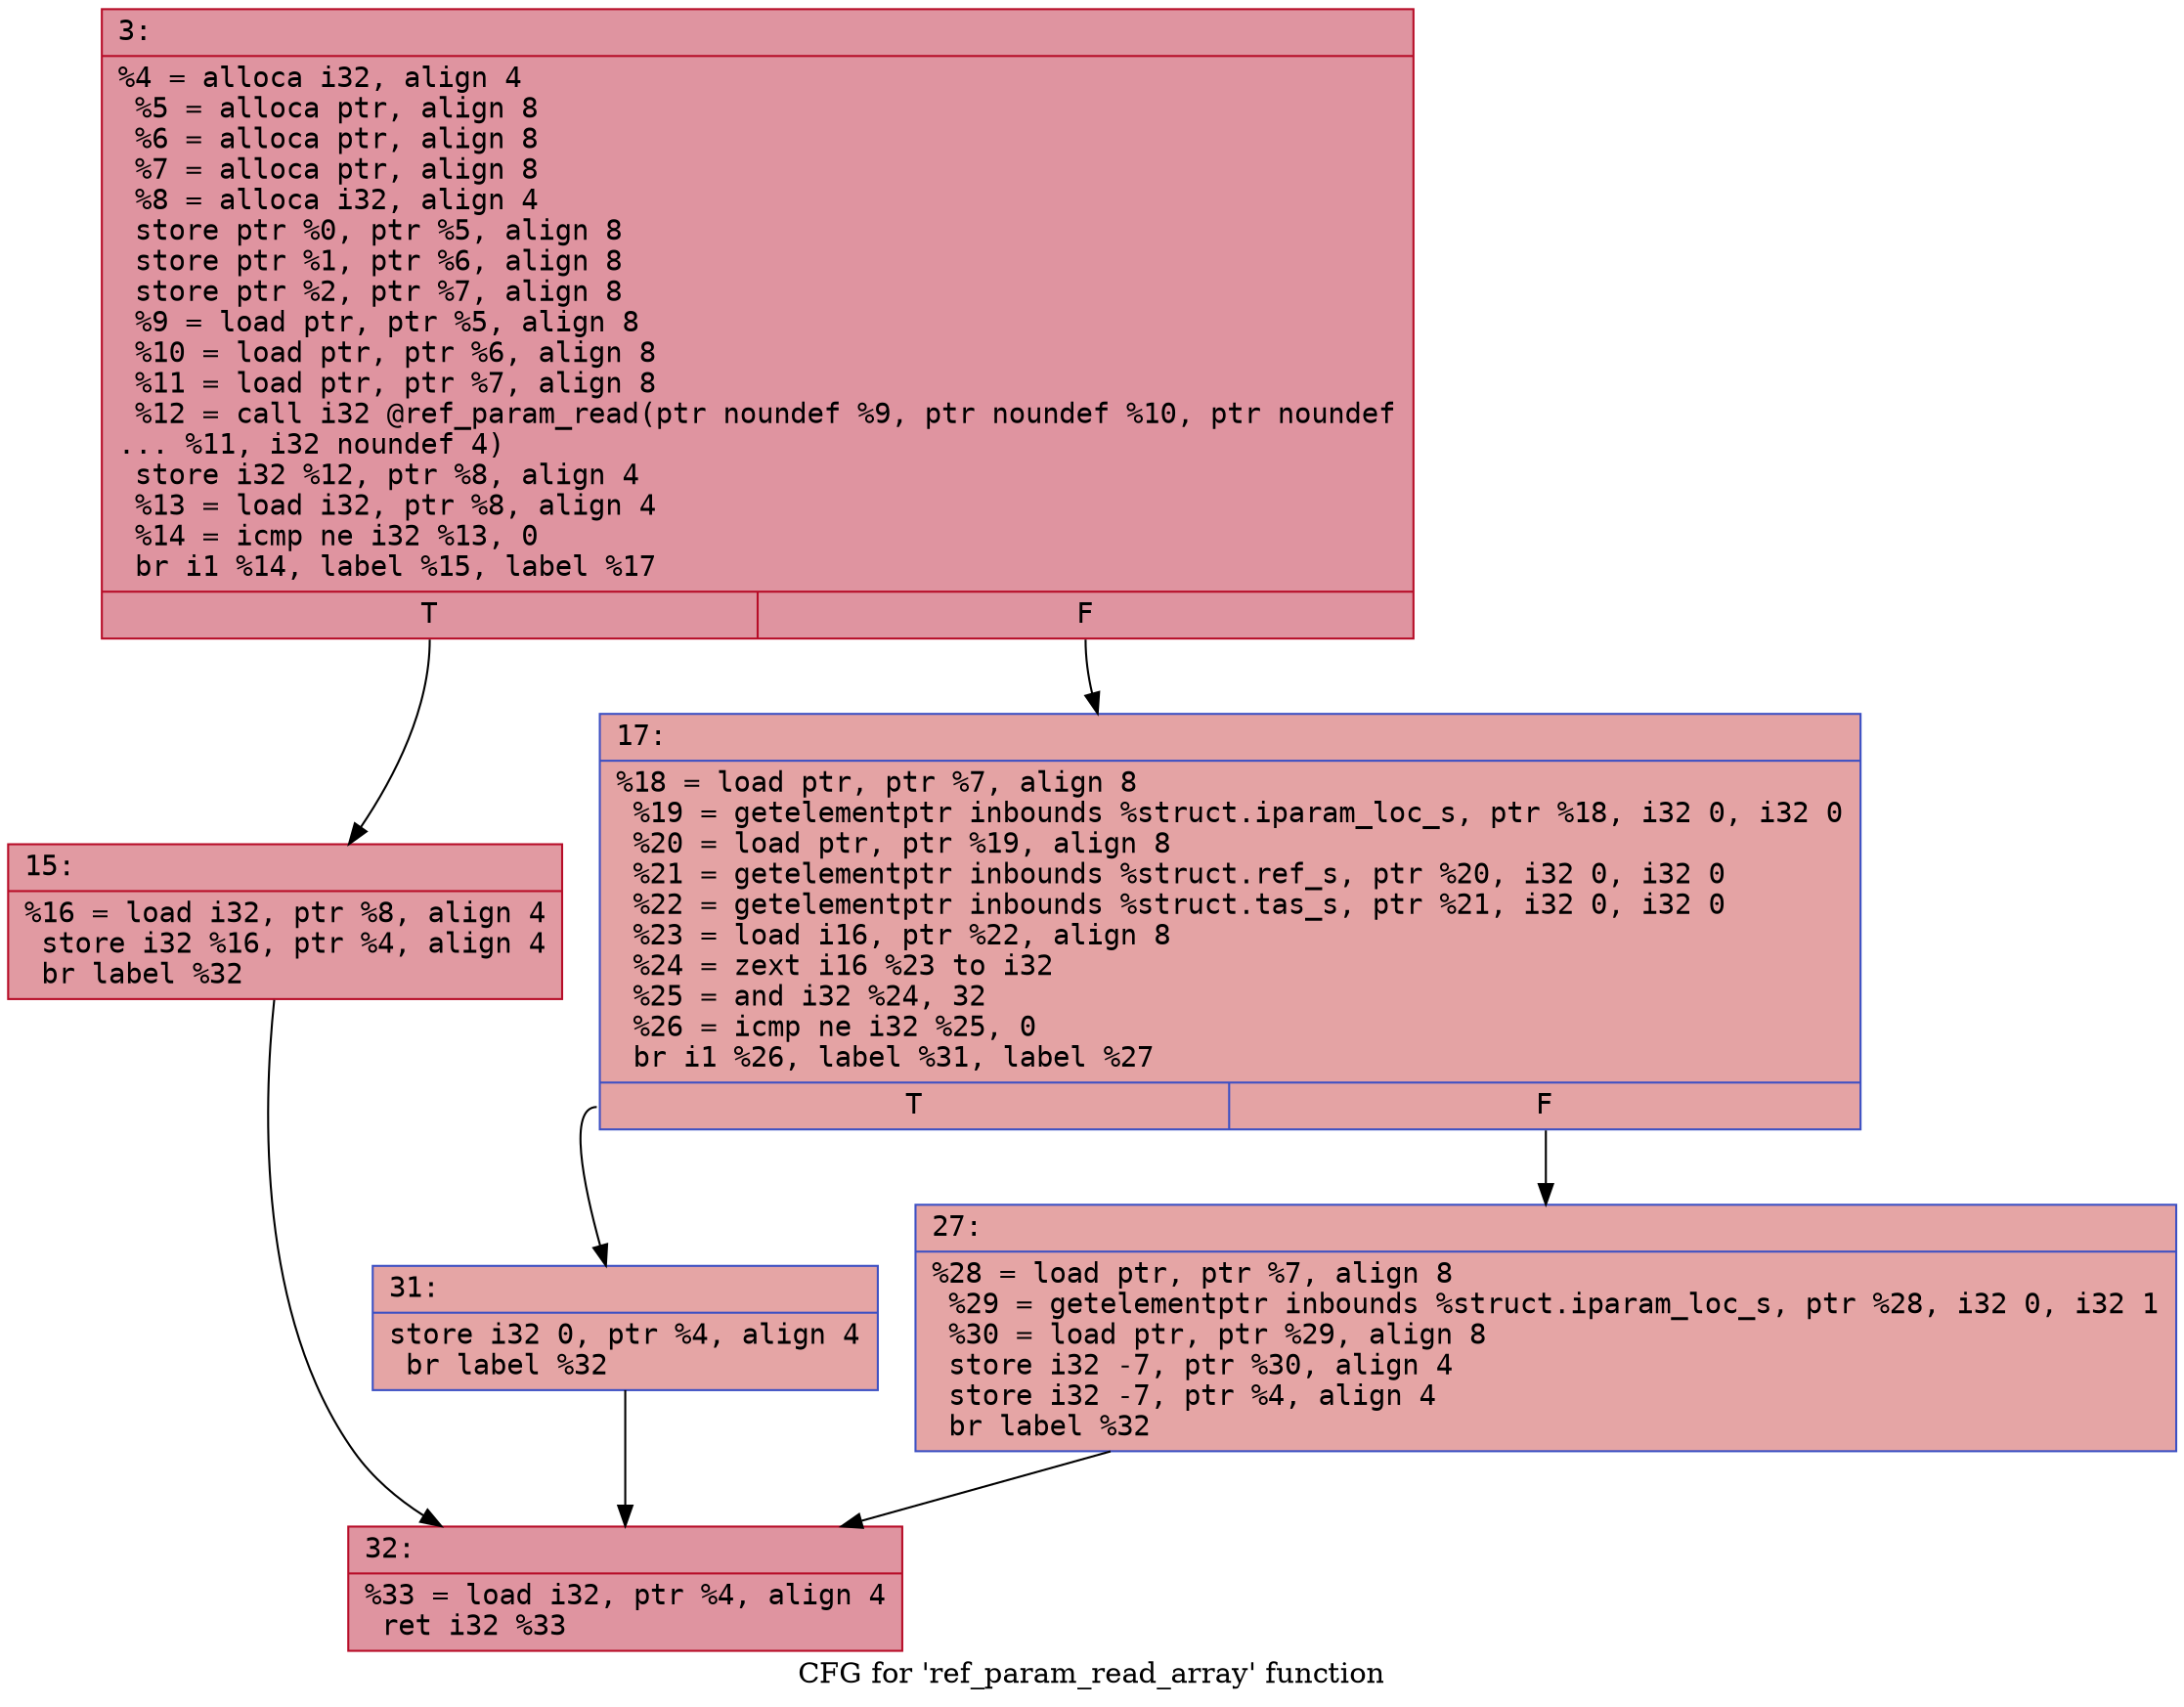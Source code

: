 digraph "CFG for 'ref_param_read_array' function" {
	label="CFG for 'ref_param_read_array' function";

	Node0x6000017aaee0 [shape=record,color="#b70d28ff", style=filled, fillcolor="#b70d2870" fontname="Courier",label="{3:\l|  %4 = alloca i32, align 4\l  %5 = alloca ptr, align 8\l  %6 = alloca ptr, align 8\l  %7 = alloca ptr, align 8\l  %8 = alloca i32, align 4\l  store ptr %0, ptr %5, align 8\l  store ptr %1, ptr %6, align 8\l  store ptr %2, ptr %7, align 8\l  %9 = load ptr, ptr %5, align 8\l  %10 = load ptr, ptr %6, align 8\l  %11 = load ptr, ptr %7, align 8\l  %12 = call i32 @ref_param_read(ptr noundef %9, ptr noundef %10, ptr noundef\l... %11, i32 noundef 4)\l  store i32 %12, ptr %8, align 4\l  %13 = load i32, ptr %8, align 4\l  %14 = icmp ne i32 %13, 0\l  br i1 %14, label %15, label %17\l|{<s0>T|<s1>F}}"];
	Node0x6000017aaee0:s0 -> Node0x6000017ab840[tooltip="3 -> 15\nProbability 62.50%" ];
	Node0x6000017aaee0:s1 -> Node0x6000017ab890[tooltip="3 -> 17\nProbability 37.50%" ];
	Node0x6000017ab840 [shape=record,color="#b70d28ff", style=filled, fillcolor="#bb1b2c70" fontname="Courier",label="{15:\l|  %16 = load i32, ptr %8, align 4\l  store i32 %16, ptr %4, align 4\l  br label %32\l}"];
	Node0x6000017ab840 -> Node0x6000017ab980[tooltip="15 -> 32\nProbability 100.00%" ];
	Node0x6000017ab890 [shape=record,color="#3d50c3ff", style=filled, fillcolor="#c32e3170" fontname="Courier",label="{17:\l|  %18 = load ptr, ptr %7, align 8\l  %19 = getelementptr inbounds %struct.iparam_loc_s, ptr %18, i32 0, i32 0\l  %20 = load ptr, ptr %19, align 8\l  %21 = getelementptr inbounds %struct.ref_s, ptr %20, i32 0, i32 0\l  %22 = getelementptr inbounds %struct.tas_s, ptr %21, i32 0, i32 0\l  %23 = load i16, ptr %22, align 8\l  %24 = zext i16 %23 to i32\l  %25 = and i32 %24, 32\l  %26 = icmp ne i32 %25, 0\l  br i1 %26, label %31, label %27\l|{<s0>T|<s1>F}}"];
	Node0x6000017ab890:s0 -> Node0x6000017ab930[tooltip="17 -> 31\nProbability 50.00%" ];
	Node0x6000017ab890:s1 -> Node0x6000017ab8e0[tooltip="17 -> 27\nProbability 50.00%" ];
	Node0x6000017ab8e0 [shape=record,color="#3d50c3ff", style=filled, fillcolor="#c5333470" fontname="Courier",label="{27:\l|  %28 = load ptr, ptr %7, align 8\l  %29 = getelementptr inbounds %struct.iparam_loc_s, ptr %28, i32 0, i32 1\l  %30 = load ptr, ptr %29, align 8\l  store i32 -7, ptr %30, align 4\l  store i32 -7, ptr %4, align 4\l  br label %32\l}"];
	Node0x6000017ab8e0 -> Node0x6000017ab980[tooltip="27 -> 32\nProbability 100.00%" ];
	Node0x6000017ab930 [shape=record,color="#3d50c3ff", style=filled, fillcolor="#c5333470" fontname="Courier",label="{31:\l|  store i32 0, ptr %4, align 4\l  br label %32\l}"];
	Node0x6000017ab930 -> Node0x6000017ab980[tooltip="31 -> 32\nProbability 100.00%" ];
	Node0x6000017ab980 [shape=record,color="#b70d28ff", style=filled, fillcolor="#b70d2870" fontname="Courier",label="{32:\l|  %33 = load i32, ptr %4, align 4\l  ret i32 %33\l}"];
}
